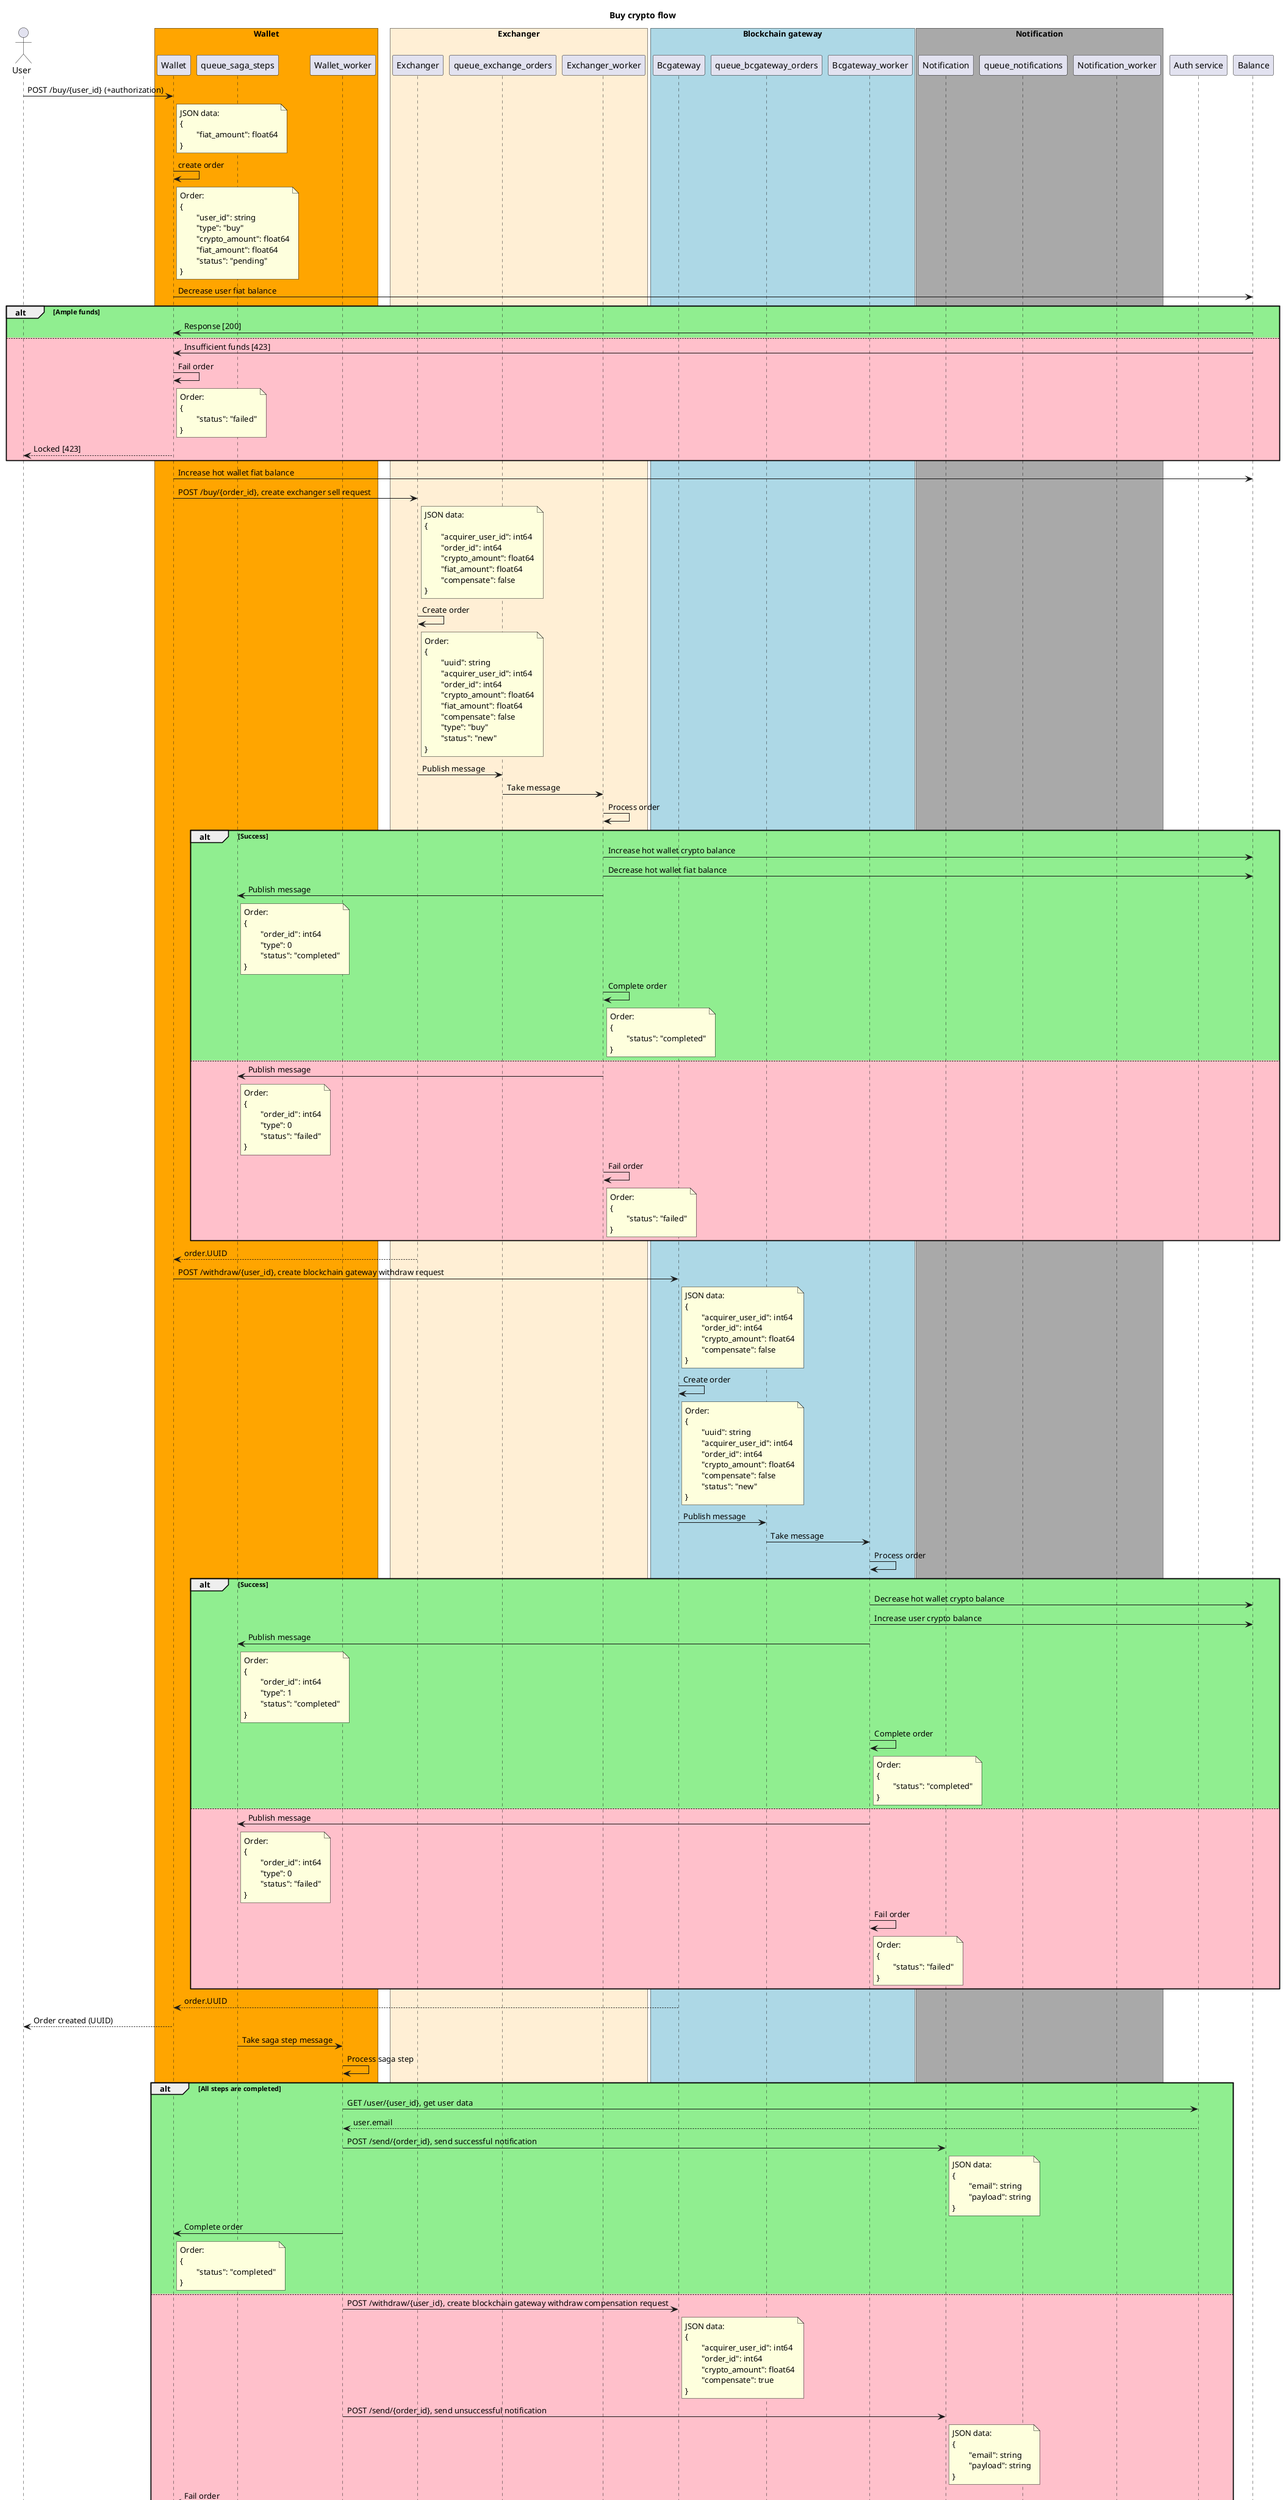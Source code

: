 @startuml

title Buy crypto flow

actor User

box "Wallet" #Orange
	participant Wallet
	participant queue_saga_steps
	participant Wallet_worker
end box

box "Exchanger" #PapayaWhip
	participant Exchanger
	participant queue_exchange_orders
	participant Exchanger_worker
end box

box "Blockchain gateway" #LightBlue
	participant Bcgateway
	participant queue_bcgateway_orders
    participant Bcgateway_worker
end box

box "Notification" #DarkGrey
	participant Notification
	participant queue_notifications
	participant Notification_worker
end box

participant "Auth service"
participant Balance

User -> Wallet : POST /buy/{user_id} (+authorization)
note right of Wallet
    JSON data:
    {
    	"fiat_amount": float64
    }
end note

Wallet -> Wallet : create order
note right of Wallet
    Order:
    {
    	"user_id": string
    	"type": "buy"
    	"crypto_amount": float64
    	"fiat_amount": float64
    	"status": "pending"
    }
end note

Wallet -> Balance : Decrease user fiat balance
alt #LightGreen Ample funds
"Balance" -> "Wallet" : Response [200]
else #Pink
Balance -> Wallet : Insufficient funds [423]
Wallet -> Wallet : Fail order
note right of Wallet
    Order:
    {
    	"status": "failed"
    }
end note
Wallet --> User : Locked [423]
end

Wallet -> Balance : Increase hot wallet fiat balance

Wallet -> Exchanger : POST /buy/{order_id}, create exchanger sell request
note right of Exchanger
    JSON data:
    {
    	"acquirer_user_id": int64
    	"order_id": int64
    	"crypto_amount": float64
    	"fiat_amount": float64
    	"compensate": false
    }
end note

Exchanger -> Exchanger : Create order
note right of Exchanger
	Order:
	{
		"uuid": string
		"acquirer_user_id": int64
		"order_id": int64
		"crypto_amount": float64
		"fiat_amount": float64
		"compensate": false
		"type": "buy"
		"status": "new"
	}
end note

Exchanger -> queue_exchange_orders : Publish message

Exchanger_worker <- queue_exchange_orders : Take message

Exchanger_worker -> Exchanger_worker : Process order

alt #LightGreen Success
Exchanger_worker -> Balance : Increase hot wallet crypto balance
Exchanger_worker -> Balance : Decrease hot wallet fiat balance
Exchanger_worker -> queue_saga_steps : Publish message
note right of queue_saga_steps
    Order:
    {
    	"order_id": int64
    	"type": 0
    	"status": "completed"
    }
end note
Exchanger_worker -> Exchanger_worker : Complete order
note right of Exchanger_worker
    Order:
    {
    	"status": "completed"
    }
end note
else #Pink
Exchanger_worker -> queue_saga_steps : Publish message
note right of queue_saga_steps
    Order:
    {
    	"order_id": int64
    	"type": 0
    	"status": "failed"
    }
end note
Exchanger_worker -> Exchanger_worker : Fail order
note right of Exchanger_worker
    Order:
    {
    	"status": "failed"
    }
end note
end

Exchanger --> Wallet : order.UUID

Wallet -> Bcgateway : POST /withdraw/{user_id}, create blockchain gateway withdraw request
note right of Bcgateway
    JSON data:
    {
    	"acquirer_user_id": int64
    	"order_id": int64
    	"crypto_amount": float64
    	"compensate": false
    }
end note

Bcgateway -> Bcgateway : Create order
note right of Bcgateway
	Order:
	{
		"uuid": string
		"acquirer_user_id": int64
		"order_id": int64
		"crypto_amount": float64
		"compensate": false
		"status": "new"
	}
end note

Bcgateway -> queue_bcgateway_orders : Publish message

Bcgateway_worker <- queue_bcgateway_orders : Take message

Bcgateway_worker -> Bcgateway_worker : Process order

alt #LightGreen Success
Bcgateway_worker -> Balance : Decrease hot wallet crypto balance
Bcgateway_worker -> Balance : Increase user crypto balance
Bcgateway_worker -> queue_saga_steps : Publish message
note right of queue_saga_steps
    Order:
    {
    	"order_id": int64
    	"type": 1
    	"status": "completed"
    }
end note
Bcgateway_worker -> Bcgateway_worker : Complete order
note right of Bcgateway_worker
    Order:
    {
    	"status": "completed"
    }
end note
else #Pink
Bcgateway_worker -> queue_saga_steps : Publish message
note right of queue_saga_steps
    Order:
    {
    	"order_id": int64
    	"type": 0
    	"status": "failed"
    }
end note
Bcgateway_worker -> Bcgateway_worker : Fail order
note right of Bcgateway_worker
    Order:
    {
    	"status": "failed"
    }
end note
end

Bcgateway --> Wallet : order.UUID

Wallet --> User : Order created (UUID)

Wallet_worker <- queue_saga_steps : Take saga step message

Wallet_worker -> Wallet_worker : Process saga step

alt #LightGreen All steps are completed
	Wallet_worker -> "Auth service" : GET /user/{user_id}, get user data
	"Auth service" --> Wallet_worker : user.email
	Wallet_worker -> Notification : POST /send/{order_id}, send successful notification
	note right of Notification
        JSON data:
        {
        	"email": string
        	"payload": string
        }
    end note
	Wallet_worker -> Wallet : Complete order
	note right of Wallet
        Order:
        {
        	"status": "completed"
        }
    end note
else #Pink
	Wallet_worker -> Bcgateway : POST /withdraw/{user_id}, create blockchain gateway withdraw compensation request
	note right of Bcgateway
        JSON data:
        {
        	"acquirer_user_id": int64
        	"order_id": int64
        	"crypto_amount": float64
        	"compensate": true
        }
    end note
	Wallet_worker -> Notification : POST /send/{order_id}, send unsuccessful notification
	note right of Notification
		JSON data:
		{
			"email": string
			"payload": string
		}
	end note
	Wallet_worker -> Wallet : Fail order
	note right of Wallet
		Order:
		{
			"status": "failed"
		}
	end note
end

Notification -> Notification : Create order
note right of Notification
	Order:
	{
		"order_id": int64
		"email": string
		"payload": string
		"status": "new"
	}
end note

Notification -> queue_notifications : Publish message

Notification_worker <- queue_notifications : Take message

Notification_worker -> Notification_worker : Process notification

alt #LightGreen Success
	Notification_worker -> Notification : Complete notification
	note right of Notification
		Order:
		{
			"status": "completed"
		}
	end note
else #Pink
	Notification_worker -> Notification : Fail notification
	note right of Notification
		Order:
		{
			"status": "failed"
		}
	end note
end

@enduml
